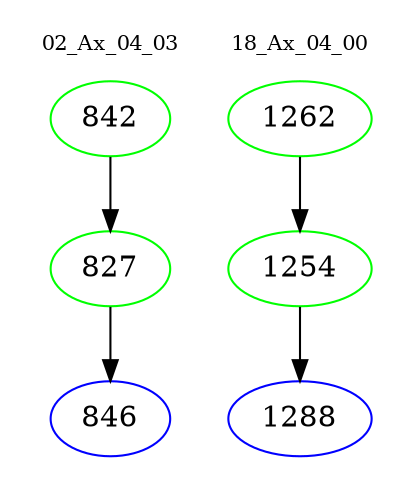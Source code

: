 digraph{
subgraph cluster_0 {
color = white
label = "02_Ax_04_03";
fontsize=10;
T0_842 [label="842", color="green"]
T0_842 -> T0_827 [color="black"]
T0_827 [label="827", color="green"]
T0_827 -> T0_846 [color="black"]
T0_846 [label="846", color="blue"]
}
subgraph cluster_1 {
color = white
label = "18_Ax_04_00";
fontsize=10;
T1_1262 [label="1262", color="green"]
T1_1262 -> T1_1254 [color="black"]
T1_1254 [label="1254", color="green"]
T1_1254 -> T1_1288 [color="black"]
T1_1288 [label="1288", color="blue"]
}
}
